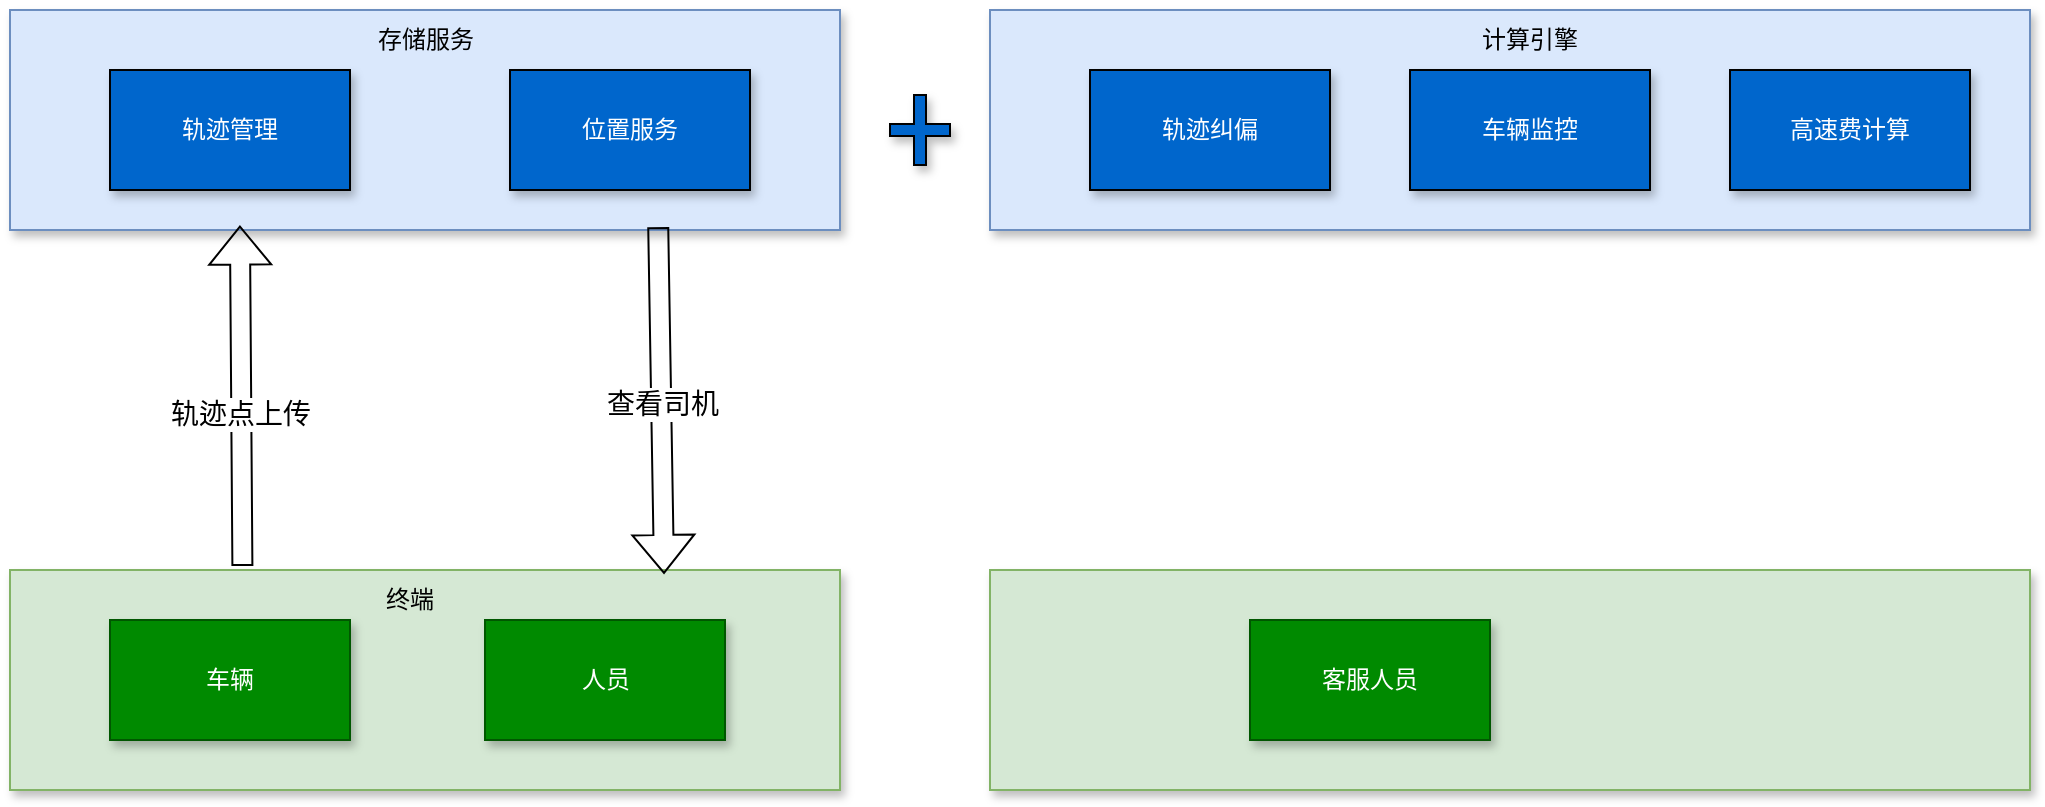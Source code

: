 <mxfile version="20.8.5" type="github">
  <diagram id="cGJvjMeIr9tF7bex6Jn9" name="第 1 页">
    <mxGraphModel dx="1434" dy="764" grid="1" gridSize="10" guides="1" tooltips="1" connect="1" arrows="1" fold="1" page="1" pageScale="1" pageWidth="827" pageHeight="1169" math="0" shadow="0">
      <root>
        <mxCell id="0" />
        <mxCell id="1" parent="0" />
        <mxCell id="HWMCd8eheu36kaZq1QKs-6" value="" style="verticalLabelPosition=bottom;verticalAlign=top;html=1;shape=mxgraph.basic.rect;fillColor2=none;strokeWidth=1;size=20;indent=5;shadow=1;fillColor=#dae8fc;strokeColor=#6c8ebf;" vertex="1" parent="1">
          <mxGeometry x="310" y="80" width="415" height="110" as="geometry" />
        </mxCell>
        <mxCell id="HWMCd8eheu36kaZq1QKs-8" value="&lt;font color=&quot;#ffffff&quot;&gt;轨迹管理&lt;/font&gt;" style="rounded=0;whiteSpace=wrap;html=1;shadow=1;fillColor=#0066CC;" vertex="1" parent="1">
          <mxGeometry x="360" y="110" width="120" height="60" as="geometry" />
        </mxCell>
        <mxCell id="HWMCd8eheu36kaZq1QKs-9" value="&lt;font color=&quot;#ffffff&quot;&gt;位置服务&lt;/font&gt;" style="rounded=0;whiteSpace=wrap;html=1;shadow=1;fillColor=#0066CC;" vertex="1" parent="1">
          <mxGeometry x="560" y="110" width="120" height="60" as="geometry" />
        </mxCell>
        <mxCell id="HWMCd8eheu36kaZq1QKs-10" value="存储服务" style="text;html=1;strokeColor=none;fillColor=none;align=center;verticalAlign=middle;whiteSpace=wrap;rounded=0;shadow=1;" vertex="1" parent="1">
          <mxGeometry x="487.5" y="80" width="60" height="30" as="geometry" />
        </mxCell>
        <mxCell id="HWMCd8eheu36kaZq1QKs-11" value="" style="verticalLabelPosition=bottom;verticalAlign=top;html=1;shape=mxgraph.basic.rect;fillColor2=none;strokeWidth=1;size=20;indent=5;shadow=1;fillColor=#dae8fc;strokeColor=#6c8ebf;" vertex="1" parent="1">
          <mxGeometry x="800" y="80" width="520" height="110" as="geometry" />
        </mxCell>
        <mxCell id="HWMCd8eheu36kaZq1QKs-12" value="&lt;font color=&quot;#ffffff&quot;&gt;轨迹纠偏&lt;/font&gt;" style="rounded=0;whiteSpace=wrap;html=1;shadow=1;fillColor=#0066CC;" vertex="1" parent="1">
          <mxGeometry x="850" y="110" width="120" height="60" as="geometry" />
        </mxCell>
        <mxCell id="HWMCd8eheu36kaZq1QKs-13" value="&lt;font color=&quot;#ffffff&quot;&gt;车辆监控&lt;/font&gt;" style="rounded=0;whiteSpace=wrap;html=1;shadow=1;fillColor=#0066CC;" vertex="1" parent="1">
          <mxGeometry x="1010" y="110" width="120" height="60" as="geometry" />
        </mxCell>
        <mxCell id="HWMCd8eheu36kaZq1QKs-14" value="计算引擎" style="text;html=1;strokeColor=none;fillColor=none;align=center;verticalAlign=middle;whiteSpace=wrap;rounded=0;shadow=1;" vertex="1" parent="1">
          <mxGeometry x="1040" y="80" width="60" height="30" as="geometry" />
        </mxCell>
        <mxCell id="HWMCd8eheu36kaZq1QKs-15" value="&lt;font color=&quot;#ffffff&quot;&gt;高速费计算&lt;/font&gt;" style="rounded=0;whiteSpace=wrap;html=1;shadow=1;fillColor=#0066CC;" vertex="1" parent="1">
          <mxGeometry x="1170" y="110" width="120" height="60" as="geometry" />
        </mxCell>
        <mxCell id="HWMCd8eheu36kaZq1QKs-16" value="" style="verticalLabelPosition=bottom;verticalAlign=top;html=1;shape=mxgraph.basic.rect;fillColor2=none;strokeWidth=1;size=20;indent=5;shadow=1;fillColor=#d5e8d4;strokeColor=#82b366;" vertex="1" parent="1">
          <mxGeometry x="310" y="360" width="415" height="110" as="geometry" />
        </mxCell>
        <mxCell id="HWMCd8eheu36kaZq1QKs-17" value="" style="verticalLabelPosition=bottom;verticalAlign=top;html=1;shape=mxgraph.basic.rect;fillColor2=none;strokeWidth=1;size=20;indent=5;shadow=1;fillColor=#d5e8d4;strokeColor=#82b366;" vertex="1" parent="1">
          <mxGeometry x="800" y="360" width="520" height="110" as="geometry" />
        </mxCell>
        <mxCell id="HWMCd8eheu36kaZq1QKs-18" value="" style="shape=flexArrow;endArrow=classic;html=1;rounded=0;entryX=0.277;entryY=0.98;entryDx=0;entryDy=0;entryPerimeter=0;exitX=0.28;exitY=-0.018;exitDx=0;exitDy=0;exitPerimeter=0;" edge="1" parent="1" source="HWMCd8eheu36kaZq1QKs-16" target="HWMCd8eheu36kaZq1QKs-6">
          <mxGeometry width="50" height="50" relative="1" as="geometry">
            <mxPoint x="470" y="310" as="sourcePoint" />
            <mxPoint x="520" y="260" as="targetPoint" />
          </mxGeometry>
        </mxCell>
        <mxCell id="HWMCd8eheu36kaZq1QKs-19" value="轨迹点上传" style="edgeLabel;html=1;align=center;verticalAlign=middle;resizable=0;points=[];fontSize=14;" vertex="1" connectable="0" parent="HWMCd8eheu36kaZq1QKs-18">
          <mxGeometry x="-0.423" y="1" relative="1" as="geometry">
            <mxPoint y="-27" as="offset" />
          </mxGeometry>
        </mxCell>
        <mxCell id="HWMCd8eheu36kaZq1QKs-20" value="车辆" style="rounded=0;whiteSpace=wrap;html=1;shadow=1;fillColor=#008a00;strokeColor=#005700;fontColor=#ffffff;" vertex="1" parent="1">
          <mxGeometry x="360" y="385" width="120" height="60" as="geometry" />
        </mxCell>
        <mxCell id="HWMCd8eheu36kaZq1QKs-21" value="人员" style="rounded=0;whiteSpace=wrap;html=1;shadow=1;fillColor=#008a00;strokeColor=#005700;fontColor=#ffffff;" vertex="1" parent="1">
          <mxGeometry x="547.5" y="385" width="120" height="60" as="geometry" />
        </mxCell>
        <mxCell id="HWMCd8eheu36kaZq1QKs-22" value="" style="shape=flexArrow;endArrow=classic;html=1;rounded=0;exitX=0.781;exitY=0.987;exitDx=0;exitDy=0;exitPerimeter=0;entryX=0.788;entryY=0.018;entryDx=0;entryDy=0;entryPerimeter=0;" edge="1" parent="1" source="HWMCd8eheu36kaZq1QKs-6" target="HWMCd8eheu36kaZq1QKs-16">
          <mxGeometry width="50" height="50" relative="1" as="geometry">
            <mxPoint x="659.995" y="385" as="sourcePoint" />
            <mxPoint x="634" y="360" as="targetPoint" />
          </mxGeometry>
        </mxCell>
        <mxCell id="HWMCd8eheu36kaZq1QKs-23" value="查看司机" style="edgeLabel;html=1;align=center;verticalAlign=middle;resizable=0;points=[];fontSize=14;" vertex="1" connectable="0" parent="HWMCd8eheu36kaZq1QKs-22">
          <mxGeometry x="-0.423" y="1" relative="1" as="geometry">
            <mxPoint y="38" as="offset" />
          </mxGeometry>
        </mxCell>
        <mxCell id="HWMCd8eheu36kaZq1QKs-24" value="客服人员" style="rounded=0;whiteSpace=wrap;html=1;shadow=1;fillColor=#008a00;strokeColor=#005700;fontColor=#ffffff;" vertex="1" parent="1">
          <mxGeometry x="930" y="385" width="120" height="60" as="geometry" />
        </mxCell>
        <mxCell id="HWMCd8eheu36kaZq1QKs-25" value="终端" style="text;html=1;strokeColor=none;fillColor=none;align=center;verticalAlign=middle;whiteSpace=wrap;rounded=0;shadow=1;" vertex="1" parent="1">
          <mxGeometry x="480" y="360" width="60" height="30" as="geometry" />
        </mxCell>
        <mxCell id="HWMCd8eheu36kaZq1QKs-26" value="" style="shape=cross;whiteSpace=wrap;html=1;shadow=1;fontSize=14;fillColor=#0066CC;" vertex="1" parent="1">
          <mxGeometry x="750" y="122.5" width="30" height="35" as="geometry" />
        </mxCell>
      </root>
    </mxGraphModel>
  </diagram>
</mxfile>
